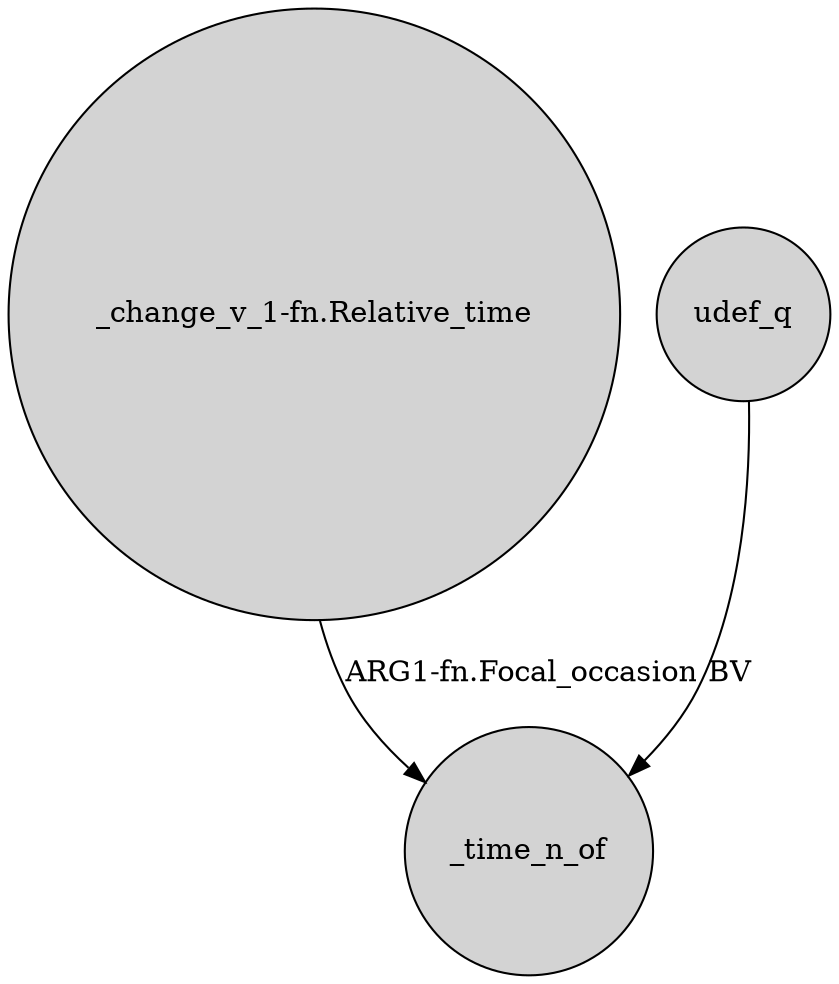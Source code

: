 digraph {
	node [shape=circle style=filled]
	"_change_v_1-fn.Relative_time" -> _time_n_of [label="ARG1-fn.Focal_occasion"]
	udef_q -> _time_n_of [label=BV]
}
